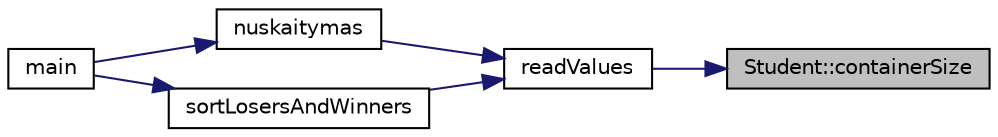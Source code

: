 digraph "Student::containerSize"
{
 // LATEX_PDF_SIZE
  edge [fontname="Helvetica",fontsize="10",labelfontname="Helvetica",labelfontsize="10"];
  node [fontname="Helvetica",fontsize="10",shape=record];
  rankdir="RL";
  Node1 [label="Student::containerSize",height=0.2,width=0.4,color="black", fillcolor="grey75", style="filled", fontcolor="black",tooltip=" "];
  Node1 -> Node2 [dir="back",color="midnightblue",fontsize="10",style="solid"];
  Node2 [label="readValues",height=0.2,width=0.4,color="black", fillcolor="white", style="filled",URL="$read_values_8cpp.html#aa81b4618def639b4f3a9e8ceaf765f2d",tooltip=" "];
  Node2 -> Node3 [dir="back",color="midnightblue",fontsize="10",style="solid"];
  Node3 [label="nuskaitymas",height=0.2,width=0.4,color="black", fillcolor="white", style="filled",URL="$nuskaitymas_8cpp.html#affdef2a117ad7e29cfecbfb69aea9f7f",tooltip=" "];
  Node3 -> Node4 [dir="back",color="midnightblue",fontsize="10",style="solid"];
  Node4 [label="main",height=0.2,width=0.4,color="black", fillcolor="white", style="filled",URL="$main_8cpp.html#a0ddf1224851353fc92bfbff6f499fa97",tooltip=" "];
  Node2 -> Node5 [dir="back",color="midnightblue",fontsize="10",style="solid"];
  Node5 [label="sortLosersAndWinners",height=0.2,width=0.4,color="black", fillcolor="white", style="filled",URL="$sort_losers_and_winners_8cpp.html#a0de3f53f04360366f9f8bba624062d9a",tooltip=" "];
  Node5 -> Node4 [dir="back",color="midnightblue",fontsize="10",style="solid"];
}
